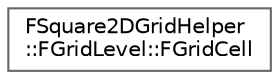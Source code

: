 digraph "Graphical Class Hierarchy"
{
 // INTERACTIVE_SVG=YES
 // LATEX_PDF_SIZE
  bgcolor="transparent";
  edge [fontname=Helvetica,fontsize=10,labelfontname=Helvetica,labelfontsize=10];
  node [fontname=Helvetica,fontsize=10,shape=box,height=0.2,width=0.4];
  rankdir="LR";
  Node0 [id="Node000000",label="FSquare2DGridHelper\l::FGridLevel::FGridCell",height=0.2,width=0.4,color="grey40", fillcolor="white", style="filled",URL="$dc/dc3/structFSquare2DGridHelper_1_1FGridLevel_1_1FGridCell.html",tooltip=" "];
}
